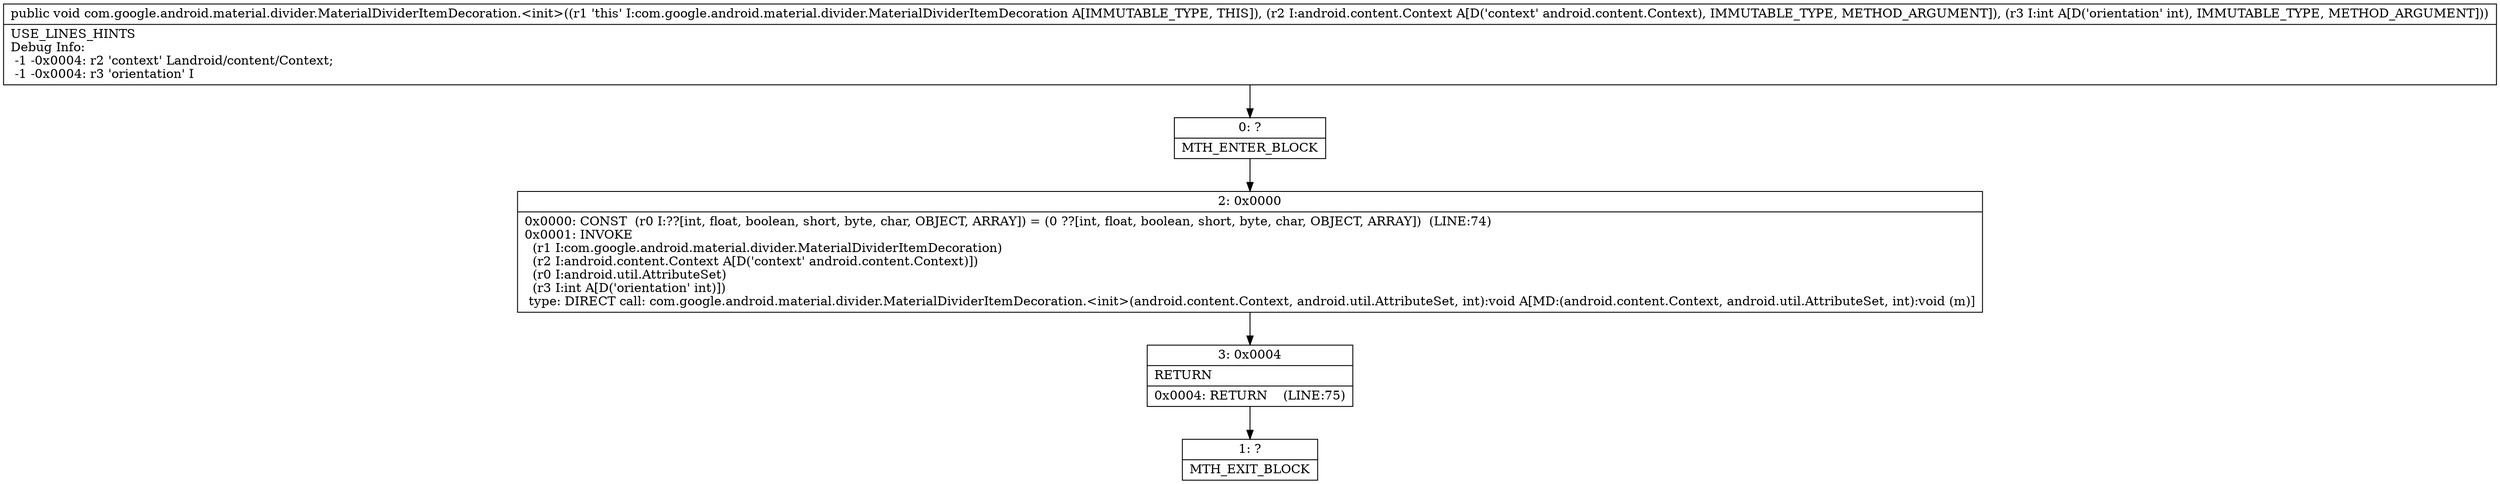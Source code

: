 digraph "CFG forcom.google.android.material.divider.MaterialDividerItemDecoration.\<init\>(Landroid\/content\/Context;I)V" {
Node_0 [shape=record,label="{0\:\ ?|MTH_ENTER_BLOCK\l}"];
Node_2 [shape=record,label="{2\:\ 0x0000|0x0000: CONST  (r0 I:??[int, float, boolean, short, byte, char, OBJECT, ARRAY]) = (0 ??[int, float, boolean, short, byte, char, OBJECT, ARRAY])  (LINE:74)\l0x0001: INVOKE  \l  (r1 I:com.google.android.material.divider.MaterialDividerItemDecoration)\l  (r2 I:android.content.Context A[D('context' android.content.Context)])\l  (r0 I:android.util.AttributeSet)\l  (r3 I:int A[D('orientation' int)])\l type: DIRECT call: com.google.android.material.divider.MaterialDividerItemDecoration.\<init\>(android.content.Context, android.util.AttributeSet, int):void A[MD:(android.content.Context, android.util.AttributeSet, int):void (m)]\l}"];
Node_3 [shape=record,label="{3\:\ 0x0004|RETURN\l|0x0004: RETURN    (LINE:75)\l}"];
Node_1 [shape=record,label="{1\:\ ?|MTH_EXIT_BLOCK\l}"];
MethodNode[shape=record,label="{public void com.google.android.material.divider.MaterialDividerItemDecoration.\<init\>((r1 'this' I:com.google.android.material.divider.MaterialDividerItemDecoration A[IMMUTABLE_TYPE, THIS]), (r2 I:android.content.Context A[D('context' android.content.Context), IMMUTABLE_TYPE, METHOD_ARGUMENT]), (r3 I:int A[D('orientation' int), IMMUTABLE_TYPE, METHOD_ARGUMENT]))  | USE_LINES_HINTS\lDebug Info:\l  \-1 \-0x0004: r2 'context' Landroid\/content\/Context;\l  \-1 \-0x0004: r3 'orientation' I\l}"];
MethodNode -> Node_0;Node_0 -> Node_2;
Node_2 -> Node_3;
Node_3 -> Node_1;
}

